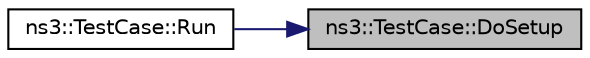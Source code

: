 digraph "ns3::TestCase::DoSetup"
{
 // LATEX_PDF_SIZE
  edge [fontname="Helvetica",fontsize="10",labelfontname="Helvetica",labelfontsize="10"];
  node [fontname="Helvetica",fontsize="10",shape=record];
  rankdir="RL";
  Node1 [label="ns3::TestCase::DoSetup",height=0.2,width=0.4,color="black", fillcolor="grey75", style="filled", fontcolor="black",tooltip="Implementation to do any local setup required for this TestCase."];
  Node1 -> Node2 [dir="back",color="midnightblue",fontsize="10",style="solid",fontname="Helvetica"];
  Node2 [label="ns3::TestCase::Run",height=0.2,width=0.4,color="black", fillcolor="white", style="filled",URL="$classns3_1_1_test_case.html#abd20623e3e8fcb6bd4ec69e93f32f621",tooltip="Actually run this TestCase."];
}
